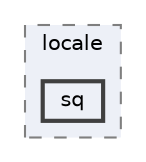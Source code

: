 digraph "C:/Users/LukeMabie/documents/Development/Password_Saver_Using_Django-master/venv/Lib/site-packages/django/conf/locale/sq"
{
 // LATEX_PDF_SIZE
  bgcolor="transparent";
  edge [fontname=Helvetica,fontsize=10,labelfontname=Helvetica,labelfontsize=10];
  node [fontname=Helvetica,fontsize=10,shape=box,height=0.2,width=0.4];
  compound=true
  subgraph clusterdir_6ae4708f427b9ff73e5313b131df1071 {
    graph [ bgcolor="#edf0f7", pencolor="grey50", label="locale", fontname=Helvetica,fontsize=10 style="filled,dashed", URL="dir_6ae4708f427b9ff73e5313b131df1071.html",tooltip=""]
  dir_311959de141d792778e9ee72daf7e253 [label="sq", fillcolor="#edf0f7", color="grey25", style="filled,bold", URL="dir_311959de141d792778e9ee72daf7e253.html",tooltip=""];
  }
}
